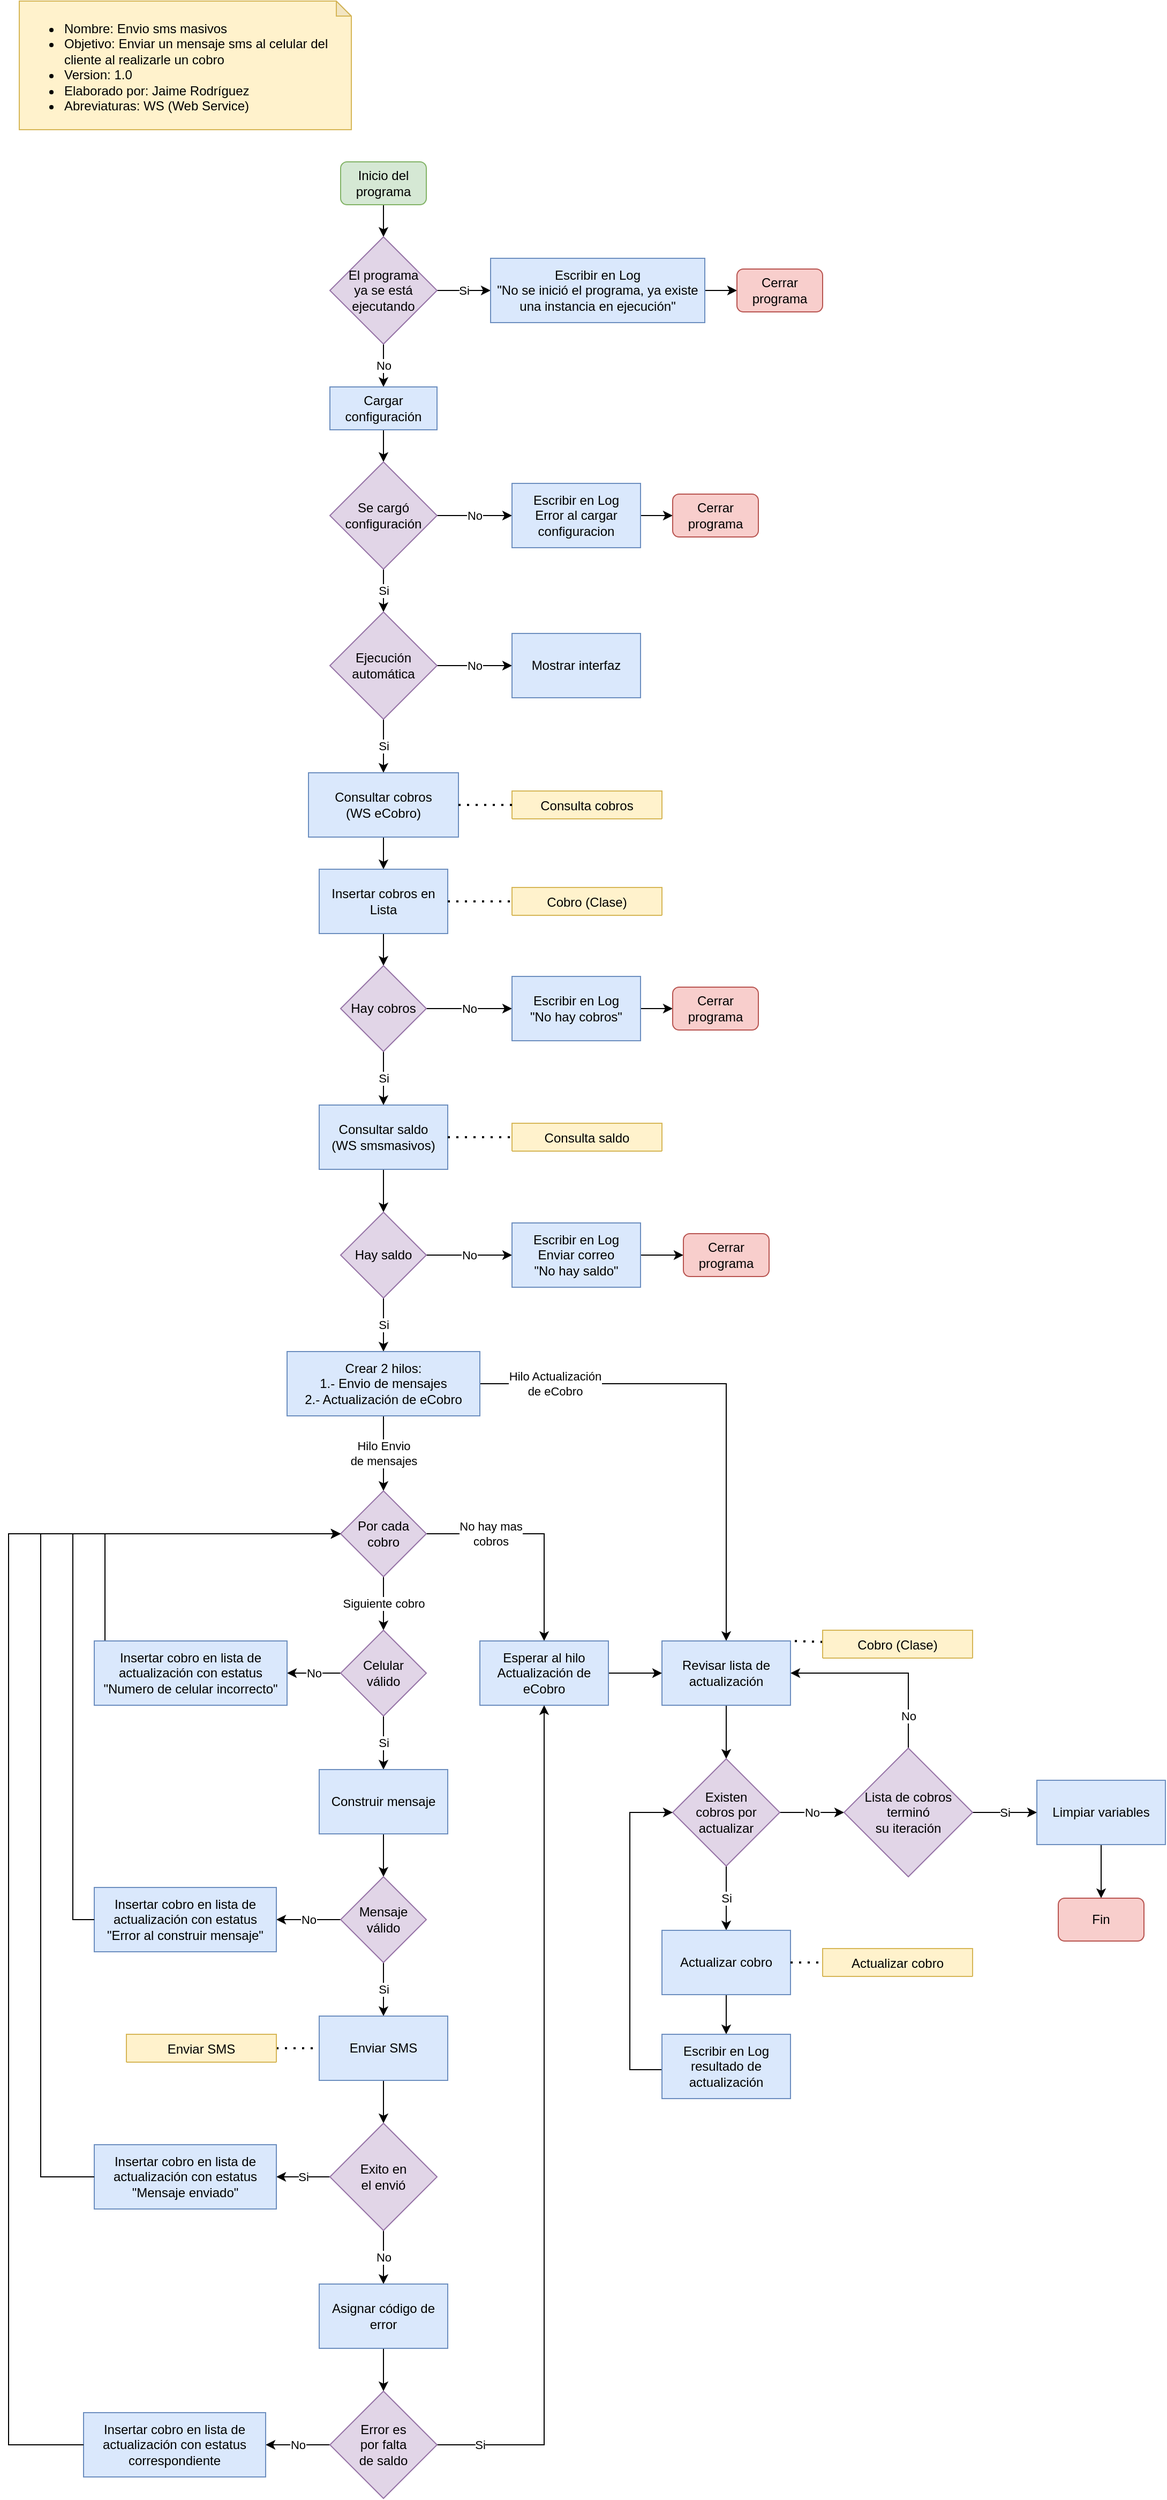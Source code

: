 <mxfile version="13.7.9" type="device"><diagram id="U-iK2ZLR1zfvWsR6Ip-J" name="Página-1"><mxGraphModel dx="1422" dy="822" grid="1" gridSize="10" guides="1" tooltips="1" connect="1" arrows="1" fold="1" page="1" pageScale="1" pageWidth="827" pageHeight="1169" math="0" shadow="0"><root><mxCell id="0"/><mxCell id="1" parent="0"/><mxCell id="hA0nhkMjOnkU1jCbBtqB-1" value="&lt;ul&gt;&lt;li&gt;Nombre: Envio sms masivos&lt;/li&gt;&lt;li&gt;Objetivo: Enviar un mensaje sms al celular del cliente al realizarle un cobro&lt;/li&gt;&lt;li&gt;Version: 1.0&lt;/li&gt;&lt;li&gt;Elaborado por: Jaime Rodríguez&lt;/li&gt;&lt;li&gt;Abreviaturas: WS (Web Service)&lt;/li&gt;&lt;/ul&gt;" style="shape=note;whiteSpace=wrap;html=1;backgroundOutline=1;darkOpacity=0.05;size=14;fillColor=#fff2cc;strokeColor=#d6b656;verticalAlign=top;align=left;" parent="1" vertex="1"><mxGeometry x="20" y="20" width="310" height="120" as="geometry"/></mxCell><mxCell id="hA0nhkMjOnkU1jCbBtqB-4" value="" style="edgeStyle=orthogonalEdgeStyle;rounded=0;orthogonalLoop=1;jettySize=auto;html=1;" parent="1" source="hA0nhkMjOnkU1jCbBtqB-2" target="hA0nhkMjOnkU1jCbBtqB-5" edge="1"><mxGeometry relative="1" as="geometry"><mxPoint x="360.034" y="240.0" as="targetPoint"/></mxGeometry></mxCell><mxCell id="hA0nhkMjOnkU1jCbBtqB-2" value="Inicio del programa" style="rounded=1;whiteSpace=wrap;html=1;align=center;fillColor=#d5e8d4;strokeColor=#82b366;" parent="1" vertex="1"><mxGeometry x="320" y="170" width="80" height="40" as="geometry"/></mxCell><mxCell id="hA0nhkMjOnkU1jCbBtqB-7" value="Si" style="edgeStyle=orthogonalEdgeStyle;rounded=0;orthogonalLoop=1;jettySize=auto;html=1;" parent="1" source="hA0nhkMjOnkU1jCbBtqB-5" target="hA0nhkMjOnkU1jCbBtqB-6" edge="1"><mxGeometry relative="1" as="geometry"/></mxCell><mxCell id="hA0nhkMjOnkU1jCbBtqB-11" value="No" style="edgeStyle=orthogonalEdgeStyle;rounded=0;orthogonalLoop=1;jettySize=auto;html=1;" parent="1" source="hA0nhkMjOnkU1jCbBtqB-5" target="hA0nhkMjOnkU1jCbBtqB-10" edge="1"><mxGeometry relative="1" as="geometry"/></mxCell><mxCell id="hA0nhkMjOnkU1jCbBtqB-5" value="El programa &lt;br&gt;ya se está ejecutando" style="rhombus;whiteSpace=wrap;html=1;align=center;fillColor=#e1d5e7;strokeColor=#9673a6;" parent="1" vertex="1"><mxGeometry x="310" y="240" width="100" height="100" as="geometry"/></mxCell><mxCell id="hA0nhkMjOnkU1jCbBtqB-9" value="" style="edgeStyle=orthogonalEdgeStyle;rounded=0;orthogonalLoop=1;jettySize=auto;html=1;" parent="1" source="hA0nhkMjOnkU1jCbBtqB-6" target="hA0nhkMjOnkU1jCbBtqB-8" edge="1"><mxGeometry relative="1" as="geometry"/></mxCell><mxCell id="hA0nhkMjOnkU1jCbBtqB-6" value="Escribir en Log&lt;br&gt;&quot;No se inició el programa, ya existe una instancia en ejecución&quot;" style="whiteSpace=wrap;html=1;strokeColor=#6c8ebf;fillColor=#dae8fc;" parent="1" vertex="1"><mxGeometry x="460" y="260" width="200" height="60" as="geometry"/></mxCell><mxCell id="hA0nhkMjOnkU1jCbBtqB-8" value="Cerrar programa" style="rounded=1;whiteSpace=wrap;html=1;align=center;fillColor=#f8cecc;strokeColor=#b85450;" parent="1" vertex="1"><mxGeometry x="690" y="270" width="80" height="40" as="geometry"/></mxCell><mxCell id="hA0nhkMjOnkU1jCbBtqB-13" value="" style="edgeStyle=orthogonalEdgeStyle;rounded=0;orthogonalLoop=1;jettySize=auto;html=1;" parent="1" source="hA0nhkMjOnkU1jCbBtqB-10" target="hA0nhkMjOnkU1jCbBtqB-12" edge="1"><mxGeometry relative="1" as="geometry"/></mxCell><mxCell id="hA0nhkMjOnkU1jCbBtqB-10" value="Cargar configuración" style="whiteSpace=wrap;html=1;strokeColor=#6c8ebf;fillColor=#dae8fc;" parent="1" vertex="1"><mxGeometry x="310" y="380" width="100" height="40" as="geometry"/></mxCell><mxCell id="hA0nhkMjOnkU1jCbBtqB-15" value="No" style="edgeStyle=orthogonalEdgeStyle;rounded=0;orthogonalLoop=1;jettySize=auto;html=1;" parent="1" source="hA0nhkMjOnkU1jCbBtqB-12" target="hA0nhkMjOnkU1jCbBtqB-14" edge="1"><mxGeometry relative="1" as="geometry"/></mxCell><mxCell id="hA0nhkMjOnkU1jCbBtqB-21" value="Si" style="edgeStyle=orthogonalEdgeStyle;rounded=0;orthogonalLoop=1;jettySize=auto;html=1;" parent="1" source="hA0nhkMjOnkU1jCbBtqB-12" target="hA0nhkMjOnkU1jCbBtqB-20" edge="1"><mxGeometry relative="1" as="geometry"/></mxCell><mxCell id="hA0nhkMjOnkU1jCbBtqB-12" value="Se cargó&lt;br&gt;configuración" style="rhombus;whiteSpace=wrap;html=1;strokeColor=#9673a6;fillColor=#e1d5e7;" parent="1" vertex="1"><mxGeometry x="310" y="450" width="100" height="100" as="geometry"/></mxCell><mxCell id="hA0nhkMjOnkU1jCbBtqB-17" value="" style="edgeStyle=orthogonalEdgeStyle;rounded=0;orthogonalLoop=1;jettySize=auto;html=1;" parent="1" source="hA0nhkMjOnkU1jCbBtqB-14" target="hA0nhkMjOnkU1jCbBtqB-16" edge="1"><mxGeometry relative="1" as="geometry"/></mxCell><mxCell id="hA0nhkMjOnkU1jCbBtqB-14" value="Escribir en Log&lt;br&gt;Error al cargar configuracion" style="whiteSpace=wrap;html=1;strokeColor=#6c8ebf;fillColor=#dae8fc;" parent="1" vertex="1"><mxGeometry x="480" y="470" width="120" height="60" as="geometry"/></mxCell><mxCell id="hA0nhkMjOnkU1jCbBtqB-16" value="Cerrar programa" style="rounded=1;whiteSpace=wrap;html=1;align=center;fillColor=#f8cecc;strokeColor=#b85450;" parent="1" vertex="1"><mxGeometry x="630" y="480" width="80" height="40" as="geometry"/></mxCell><mxCell id="hA0nhkMjOnkU1jCbBtqB-25" value="No" style="edgeStyle=orthogonalEdgeStyle;rounded=0;orthogonalLoop=1;jettySize=auto;html=1;" parent="1" source="hA0nhkMjOnkU1jCbBtqB-20" target="hA0nhkMjOnkU1jCbBtqB-24" edge="1"><mxGeometry relative="1" as="geometry"/></mxCell><mxCell id="hA0nhkMjOnkU1jCbBtqB-29" value="Si" style="edgeStyle=orthogonalEdgeStyle;rounded=0;orthogonalLoop=1;jettySize=auto;html=1;" parent="1" source="hA0nhkMjOnkU1jCbBtqB-20" target="hA0nhkMjOnkU1jCbBtqB-28" edge="1"><mxGeometry relative="1" as="geometry"/></mxCell><mxCell id="hA0nhkMjOnkU1jCbBtqB-20" value="Ejecución&lt;br&gt;automática" style="rhombus;whiteSpace=wrap;html=1;strokeColor=#9673a6;fillColor=#e1d5e7;" parent="1" vertex="1"><mxGeometry x="310" y="590" width="100" height="100" as="geometry"/></mxCell><mxCell id="hA0nhkMjOnkU1jCbBtqB-24" value="Mostrar interfaz" style="whiteSpace=wrap;html=1;strokeColor=#6c8ebf;fillColor=#dae8fc;" parent="1" vertex="1"><mxGeometry x="480" y="610" width="120" height="60" as="geometry"/></mxCell><mxCell id="hA0nhkMjOnkU1jCbBtqB-36" value="" style="edgeStyle=orthogonalEdgeStyle;rounded=0;orthogonalLoop=1;jettySize=auto;html=1;" parent="1" source="hA0nhkMjOnkU1jCbBtqB-28" target="hA0nhkMjOnkU1jCbBtqB-35" edge="1"><mxGeometry relative="1" as="geometry"/></mxCell><mxCell id="hA0nhkMjOnkU1jCbBtqB-28" value="Consultar cobros&lt;br&gt;(WS eCobro)" style="whiteSpace=wrap;html=1;strokeColor=#6c8ebf;fillColor=#dae8fc;" parent="1" vertex="1"><mxGeometry x="290" y="740" width="140" height="60" as="geometry"/></mxCell><mxCell id="hA0nhkMjOnkU1jCbBtqB-30" value="Consulta cobros" style="swimlane;fontStyle=0;childLayout=stackLayout;horizontal=1;startSize=26;fillColor=#fff2cc;horizontalStack=0;resizeParent=1;resizeParentMax=0;resizeLast=0;collapsible=1;marginBottom=0;align=center;strokeColor=#d6b656;" parent="1" vertex="1" collapsed="1"><mxGeometry x="480" y="757" width="140" height="26" as="geometry"><mxRectangle x="480" y="757" width="495" height="570" as="alternateBounds"/></mxGeometry></mxCell><mxCell id="hA0nhkMjOnkU1jCbBtqB-31" value="http://35.167.149.196/ecobro/controlpagos/getPendingPaymentsToSendSMS&#10;&#10;Respuesta obtenida:&#10;{&#10;  &quot;result&quot;: [&#10;    {&#10;      &quot;Contrato&quot;: &quot;1CF030347&quot;,&#10;      &quot;saldo&quot;: &quot;8100.00&quot;,&#10;      &quot;abonado&quot;: &quot;8800.00&quot;,&#10;      &quot;Recibo&quot;: &quot;1L,40295&quot;,&#10;      &quot;Monto&quot;: &quot;50&quot;,&#10;      &quot;Cliente&quot;: &quot;ARTURO ELIGIO MARTINEZ&quot;,&#10;      &quot;Cobrador&quot;: &quot;IVAN ALEJANDRO HERRERA VEGA&quot;,&#10;      &quot;Fecha_hora_evento&quot;: &quot;2020-05-21 07:50:53&quot;,&#10;      &quot;Estatus_cobro&quot;: &quot;1&quot;,&#10;      &quot;No_cobro&quot;: &quot;58634457&quot;,&#10;      &quot;sms_enviado&quot;: &quot;0&quot;,&#10;      &quot;ClienteDetalles_FechaTabla&quot;: &quot;2020-06-18 08:20:42&quot;,&#10;      &quot;Celular&quot;: &quot;3334971555&quot;&#10;    },&#10;    {&#10;      &quot;Contrato&quot;: &quot;1AJ089633&quot;,&#10;      &quot;saldo&quot;: &quot;11100.00&quot;,&#10;      &quot;abonado&quot;: &quot;8800.00&quot;,&#10;      &quot;Recibo&quot;: &quot;14C4055&quot;,&#10;      &quot;Monto&quot;: &quot;100&quot;,&#10;      &quot;Cliente&quot;: &quot;JORGE RICARDO ALVAREZ HERNANDEZ&quot;,&#10;      &quot;Cobrador&quot;: &quot;DANIEL VELAZCO GARCIA&quot;,&#10;      &quot;Fecha_hora_evento&quot;: &quot;2020-05-21 18:51:54&quot;,&#10;      &quot;Estatus_cobro&quot;: &quot;1&quot;,&#10;      &quot;No_cobro&quot;: &quot;58686818&quot;,&#10;      &quot;sms_enviado&quot;: &quot;0&quot;,&#10;      &quot;ClienteDetalles_FechaTabla&quot;: &quot;2020-06-16 20:07:10&quot;,&#10;      &quot;Celular&quot;: &quot;qweqweqweq&quot;&#10;    }&#10;  ]&#10;}" style="text;strokeColor=none;fillColor=none;align=left;verticalAlign=top;spacingLeft=4;spacingRight=4;overflow=hidden;rotatable=0;points=[[0,0.5],[1,0.5]];portConstraint=eastwest;" parent="hA0nhkMjOnkU1jCbBtqB-30" vertex="1"><mxGeometry y="26" width="140" height="544" as="geometry"/></mxCell><mxCell id="hA0nhkMjOnkU1jCbBtqB-34" value="" style="endArrow=none;dashed=1;html=1;dashPattern=1 3;strokeWidth=2;" parent="1" source="hA0nhkMjOnkU1jCbBtqB-28" target="hA0nhkMjOnkU1jCbBtqB-30" edge="1"><mxGeometry width="50" height="50" relative="1" as="geometry"><mxPoint x="570" y="760" as="sourcePoint"/><mxPoint x="620" y="710" as="targetPoint"/></mxGeometry></mxCell><mxCell id="dBYKJU1VB8y-SzOh14Yx-19" value="" style="edgeStyle=orthogonalEdgeStyle;rounded=0;orthogonalLoop=1;jettySize=auto;html=1;" parent="1" source="hA0nhkMjOnkU1jCbBtqB-35" target="dBYKJU1VB8y-SzOh14Yx-18" edge="1"><mxGeometry relative="1" as="geometry"/></mxCell><mxCell id="hA0nhkMjOnkU1jCbBtqB-35" value="Insertar cobros en Lista" style="whiteSpace=wrap;html=1;strokeColor=#6c8ebf;fillColor=#dae8fc;" parent="1" vertex="1"><mxGeometry x="300" y="830" width="120" height="60" as="geometry"/></mxCell><mxCell id="hA0nhkMjOnkU1jCbBtqB-37" value="Cobro (Clase)" style="swimlane;fontStyle=0;childLayout=stackLayout;horizontal=1;startSize=26;fillColor=#fff2cc;horizontalStack=0;resizeParent=1;resizeParentMax=0;resizeLast=0;collapsible=1;marginBottom=0;align=center;strokeColor=#d6b656;" parent="1" vertex="1" collapsed="1"><mxGeometry x="480" y="847" width="140" height="26" as="geometry"><mxRectangle x="480" y="847" width="270" height="250" as="alternateBounds"/></mxGeometry></mxCell><mxCell id="hA0nhkMjOnkU1jCbBtqB-38" value="public bool EnviarSMS &#10;public string Contrato &#10;public decimal Saldo &#10;public string Recibo &#10;public decimal Monto &#10;public string Cliente &#10;public string Celular &#10;public string Cobrador &#10;public DateTime Fecha_hora_evento &#10;public int Estatus_cobro &#10;public string No_cobro &#10;public string ResultadoEnvio &#10;public string DescripciónResultado &#10;public int indice &#10;public string referencia" style="text;strokeColor=none;fillColor=none;align=left;verticalAlign=top;spacingLeft=4;spacingRight=4;overflow=hidden;rotatable=0;points=[[0,0.5],[1,0.5]];portConstraint=eastwest;" parent="hA0nhkMjOnkU1jCbBtqB-37" vertex="1"><mxGeometry y="26" width="140" height="224" as="geometry"/></mxCell><mxCell id="hA0nhkMjOnkU1jCbBtqB-39" value="" style="endArrow=none;dashed=1;html=1;dashPattern=1 3;strokeWidth=2;" parent="1" source="hA0nhkMjOnkU1jCbBtqB-35" target="hA0nhkMjOnkU1jCbBtqB-37" edge="1"><mxGeometry width="50" height="50" relative="1" as="geometry"><mxPoint x="570" y="750" as="sourcePoint"/><mxPoint x="620" y="700" as="targetPoint"/></mxGeometry></mxCell><mxCell id="dBYKJU1VB8y-SzOh14Yx-7" value="" style="edgeStyle=orthogonalEdgeStyle;rounded=0;orthogonalLoop=1;jettySize=auto;html=1;" parent="1" source="dBYKJU1VB8y-SzOh14Yx-1" target="dBYKJU1VB8y-SzOh14Yx-6" edge="1"><mxGeometry relative="1" as="geometry"/></mxCell><mxCell id="dBYKJU1VB8y-SzOh14Yx-1" value="Consultar saldo&lt;br&gt;(WS smsmasivos)" style="whiteSpace=wrap;html=1;strokeColor=#6c8ebf;fillColor=#dae8fc;" parent="1" vertex="1"><mxGeometry x="300" y="1050" width="120" height="60" as="geometry"/></mxCell><mxCell id="dBYKJU1VB8y-SzOh14Yx-5" value="" style="endArrow=none;dashed=1;html=1;dashPattern=1 3;strokeWidth=2;" parent="1" source="dBYKJU1VB8y-SzOh14Yx-1" target="dBYKJU1VB8y-SzOh14Yx-3" edge="1"><mxGeometry width="50" height="50" relative="1" as="geometry"><mxPoint x="720" y="1090" as="sourcePoint"/><mxPoint x="770" y="1040" as="targetPoint"/></mxGeometry></mxCell><mxCell id="dBYKJU1VB8y-SzOh14Yx-9" value="Si" style="edgeStyle=orthogonalEdgeStyle;rounded=0;orthogonalLoop=1;jettySize=auto;html=1;" parent="1" source="dBYKJU1VB8y-SzOh14Yx-6" target="dBYKJU1VB8y-SzOh14Yx-8" edge="1"><mxGeometry relative="1" as="geometry"/></mxCell><mxCell id="dBYKJU1VB8y-SzOh14Yx-11" value="No" style="edgeStyle=orthogonalEdgeStyle;rounded=0;orthogonalLoop=1;jettySize=auto;html=1;" parent="1" source="dBYKJU1VB8y-SzOh14Yx-6" target="dBYKJU1VB8y-SzOh14Yx-10" edge="1"><mxGeometry relative="1" as="geometry"/></mxCell><mxCell id="dBYKJU1VB8y-SzOh14Yx-6" value="Hay saldo" style="rhombus;whiteSpace=wrap;html=1;strokeColor=#9673a6;fillColor=#e1d5e7;" parent="1" vertex="1"><mxGeometry x="320" y="1150" width="80" height="80" as="geometry"/></mxCell><mxCell id="dBYKJU1VB8y-SzOh14Yx-15" value="Hilo Envio &lt;br&gt;de mensajes" style="edgeStyle=orthogonalEdgeStyle;rounded=0;orthogonalLoop=1;jettySize=auto;html=1;" parent="1" source="dBYKJU1VB8y-SzOh14Yx-8" target="dBYKJU1VB8y-SzOh14Yx-25" edge="1"><mxGeometry relative="1" as="geometry"><mxPoint x="360" y="1440" as="targetPoint"/></mxGeometry></mxCell><mxCell id="dBYKJU1VB8y-SzOh14Yx-17" value="Hilo Actualización &lt;br&gt;de eCobro" style="edgeStyle=orthogonalEdgeStyle;rounded=0;orthogonalLoop=1;jettySize=auto;html=1;" parent="1" source="dBYKJU1VB8y-SzOh14Yx-8" target="dBYKJU1VB8y-SzOh14Yx-16" edge="1"><mxGeometry x="-0.702" relative="1" as="geometry"><mxPoint as="offset"/></mxGeometry></mxCell><mxCell id="dBYKJU1VB8y-SzOh14Yx-8" value="Crear 2 hilos:&lt;br&gt;1.- Envio de mensajes&lt;br&gt;2.- Actualización de eCobro" style="whiteSpace=wrap;html=1;strokeColor=#6c8ebf;fillColor=#dae8fc;" parent="1" vertex="1"><mxGeometry x="270" y="1280" width="180" height="60" as="geometry"/></mxCell><mxCell id="dBYKJU1VB8y-SzOh14Yx-13" value="" style="edgeStyle=orthogonalEdgeStyle;rounded=0;orthogonalLoop=1;jettySize=auto;html=1;" parent="1" source="dBYKJU1VB8y-SzOh14Yx-10" target="dBYKJU1VB8y-SzOh14Yx-12" edge="1"><mxGeometry relative="1" as="geometry"/></mxCell><mxCell id="dBYKJU1VB8y-SzOh14Yx-10" value="Escribir en Log&lt;br&gt;Enviar correo&lt;br&gt;&quot;No hay saldo&quot;" style="whiteSpace=wrap;html=1;strokeColor=#6c8ebf;fillColor=#dae8fc;" parent="1" vertex="1"><mxGeometry x="480" y="1160" width="120" height="60" as="geometry"/></mxCell><mxCell id="dBYKJU1VB8y-SzOh14Yx-12" value="Cerrar programa" style="rounded=1;whiteSpace=wrap;html=1;align=center;fillColor=#f8cecc;strokeColor=#b85450;" parent="1" vertex="1"><mxGeometry x="640" y="1170" width="80" height="40" as="geometry"/></mxCell><mxCell id="dBYKJU1VB8y-SzOh14Yx-75" value="" style="edgeStyle=orthogonalEdgeStyle;rounded=0;orthogonalLoop=1;jettySize=auto;html=1;" parent="1" source="dBYKJU1VB8y-SzOh14Yx-16" target="dBYKJU1VB8y-SzOh14Yx-74" edge="1"><mxGeometry relative="1" as="geometry"/></mxCell><mxCell id="dBYKJU1VB8y-SzOh14Yx-16" value="Revisar lista de actualización" style="whiteSpace=wrap;html=1;strokeColor=#6c8ebf;fillColor=#dae8fc;" parent="1" vertex="1"><mxGeometry x="620" y="1550" width="120" height="60" as="geometry"/></mxCell><mxCell id="dBYKJU1VB8y-SzOh14Yx-3" value="Consulta saldo" style="swimlane;fontStyle=0;childLayout=stackLayout;horizontal=1;startSize=26;fillColor=#fff2cc;horizontalStack=0;resizeParent=1;resizeParentMax=0;resizeLast=0;collapsible=1;marginBottom=0;align=center;strokeColor=#d6b656;" parent="1" vertex="1" collapsed="1"><mxGeometry x="480" y="1067" width="140" height="26" as="geometry"><mxRectangle x="480" y="1067" width="495" height="170" as="alternateBounds"/></mxGeometry></mxCell><mxCell id="dBYKJU1VB8y-SzOh14Yx-4" value="https://api.smsmasivos.com.mx/credits/consult&#10;&#10;Respuesta obtenida:&#10;{&#10;  &quot;success&quot;: true,&#10;  &quot;message&quot;: &quot;Créditos disponibles&quot;,&#10;  &quot;status&quot;: 200,&#10;  &quot;code&quot;: &quot;report_04&quot;,&#10;  &quot;credit&quot;: 8&#10;}" style="text;strokeColor=none;fillColor=none;align=left;verticalAlign=top;spacingLeft=4;spacingRight=4;overflow=hidden;rotatable=0;points=[[0,0.5],[1,0.5]];portConstraint=eastwest;" parent="dBYKJU1VB8y-SzOh14Yx-3" vertex="1"><mxGeometry y="26" width="140" height="144" as="geometry"/></mxCell><mxCell id="dBYKJU1VB8y-SzOh14Yx-20" value="Si" style="edgeStyle=orthogonalEdgeStyle;rounded=0;orthogonalLoop=1;jettySize=auto;html=1;" parent="1" source="dBYKJU1VB8y-SzOh14Yx-18" target="dBYKJU1VB8y-SzOh14Yx-1" edge="1"><mxGeometry relative="1" as="geometry"/></mxCell><mxCell id="dBYKJU1VB8y-SzOh14Yx-22" value="No" style="edgeStyle=orthogonalEdgeStyle;rounded=0;orthogonalLoop=1;jettySize=auto;html=1;" parent="1" source="dBYKJU1VB8y-SzOh14Yx-18" target="dBYKJU1VB8y-SzOh14Yx-21" edge="1"><mxGeometry relative="1" as="geometry"/></mxCell><mxCell id="dBYKJU1VB8y-SzOh14Yx-18" value="Hay cobros" style="rhombus;whiteSpace=wrap;html=1;strokeColor=#9673a6;fillColor=#e1d5e7;" parent="1" vertex="1"><mxGeometry x="320" y="920" width="80" height="80" as="geometry"/></mxCell><mxCell id="dBYKJU1VB8y-SzOh14Yx-24" value="" style="edgeStyle=orthogonalEdgeStyle;rounded=0;orthogonalLoop=1;jettySize=auto;html=1;" parent="1" source="dBYKJU1VB8y-SzOh14Yx-21" target="dBYKJU1VB8y-SzOh14Yx-23" edge="1"><mxGeometry relative="1" as="geometry"/></mxCell><mxCell id="dBYKJU1VB8y-SzOh14Yx-21" value="Escribir en Log&lt;br&gt;&quot;No hay cobros&quot;" style="whiteSpace=wrap;html=1;strokeColor=#6c8ebf;fillColor=#dae8fc;" parent="1" vertex="1"><mxGeometry x="480" y="930" width="120" height="60" as="geometry"/></mxCell><mxCell id="dBYKJU1VB8y-SzOh14Yx-23" value="Cerrar programa" style="rounded=1;whiteSpace=wrap;html=1;align=center;fillColor=#f8cecc;strokeColor=#b85450;" parent="1" vertex="1"><mxGeometry x="630" y="940" width="80" height="40" as="geometry"/></mxCell><mxCell id="dBYKJU1VB8y-SzOh14Yx-27" value="Siguiente cobro" style="edgeStyle=orthogonalEdgeStyle;rounded=0;orthogonalLoop=1;jettySize=auto;html=1;" parent="1" source="dBYKJU1VB8y-SzOh14Yx-25" target="dBYKJU1VB8y-SzOh14Yx-30" edge="1"><mxGeometry relative="1" as="geometry"><mxPoint x="360" y="1580" as="targetPoint"/></mxGeometry></mxCell><mxCell id="dBYKJU1VB8y-SzOh14Yx-29" value="No hay mas&lt;br&gt;cobros" style="edgeStyle=orthogonalEdgeStyle;rounded=0;orthogonalLoop=1;jettySize=auto;html=1;" parent="1" source="dBYKJU1VB8y-SzOh14Yx-25" target="dBYKJU1VB8y-SzOh14Yx-28" edge="1"><mxGeometry x="-0.429" relative="1" as="geometry"><mxPoint as="offset"/></mxGeometry></mxCell><mxCell id="dBYKJU1VB8y-SzOh14Yx-25" value="Por cada cobro" style="rhombus;whiteSpace=wrap;html=1;fillColor=#e1d5e7;strokeColor=#9673a6;" parent="1" vertex="1"><mxGeometry x="320" y="1410" width="80" height="80" as="geometry"/></mxCell><mxCell id="dBYKJU1VB8y-SzOh14Yx-71" value="" style="edgeStyle=orthogonalEdgeStyle;rounded=0;orthogonalLoop=1;jettySize=auto;html=1;" parent="1" source="dBYKJU1VB8y-SzOh14Yx-28" target="dBYKJU1VB8y-SzOh14Yx-16" edge="1"><mxGeometry relative="1" as="geometry"/></mxCell><mxCell id="dBYKJU1VB8y-SzOh14Yx-28" value="Esperar al hilo Actualización de eCobro" style="whiteSpace=wrap;html=1;strokeColor=#6c8ebf;fillColor=#dae8fc;" parent="1" vertex="1"><mxGeometry x="450" y="1550" width="120" height="60" as="geometry"/></mxCell><mxCell id="dBYKJU1VB8y-SzOh14Yx-32" value="Si" style="edgeStyle=orthogonalEdgeStyle;rounded=0;orthogonalLoop=1;jettySize=auto;html=1;" parent="1" source="dBYKJU1VB8y-SzOh14Yx-30" target="dBYKJU1VB8y-SzOh14Yx-31" edge="1"><mxGeometry relative="1" as="geometry"/></mxCell><mxCell id="dBYKJU1VB8y-SzOh14Yx-34" value="No" style="edgeStyle=orthogonalEdgeStyle;rounded=0;orthogonalLoop=1;jettySize=auto;html=1;" parent="1" source="dBYKJU1VB8y-SzOh14Yx-30" target="dBYKJU1VB8y-SzOh14Yx-33" edge="1"><mxGeometry relative="1" as="geometry"/></mxCell><mxCell id="dBYKJU1VB8y-SzOh14Yx-30" value="Celular &lt;br&gt;válido" style="rhombus;whiteSpace=wrap;html=1;fillColor=#e1d5e7;strokeColor=#9673a6;" parent="1" vertex="1"><mxGeometry x="320" y="1540" width="80" height="80" as="geometry"/></mxCell><mxCell id="dBYKJU1VB8y-SzOh14Yx-46" value="" style="edgeStyle=orthogonalEdgeStyle;rounded=0;orthogonalLoop=1;jettySize=auto;html=1;" parent="1" source="dBYKJU1VB8y-SzOh14Yx-31" target="dBYKJU1VB8y-SzOh14Yx-45" edge="1"><mxGeometry relative="1" as="geometry"/></mxCell><mxCell id="dBYKJU1VB8y-SzOh14Yx-31" value="Construir mensaje" style="whiteSpace=wrap;html=1;strokeColor=#6c8ebf;fillColor=#dae8fc;" parent="1" vertex="1"><mxGeometry x="300" y="1670" width="120" height="60" as="geometry"/></mxCell><mxCell id="dBYKJU1VB8y-SzOh14Yx-44" value="" style="edgeStyle=orthogonalEdgeStyle;rounded=0;orthogonalLoop=1;jettySize=auto;html=1;" parent="1" source="dBYKJU1VB8y-SzOh14Yx-33" target="dBYKJU1VB8y-SzOh14Yx-25" edge="1"><mxGeometry relative="1" as="geometry"><Array as="points"><mxPoint x="100" y="1450"/></Array></mxGeometry></mxCell><mxCell id="dBYKJU1VB8y-SzOh14Yx-33" value="Insertar cobro en lista de actualización con estatus &quot;Numero de celular incorrecto&quot;" style="whiteSpace=wrap;html=1;strokeColor=#6c8ebf;fillColor=#dae8fc;" parent="1" vertex="1"><mxGeometry x="90" y="1550" width="180" height="60" as="geometry"/></mxCell><mxCell id="dBYKJU1VB8y-SzOh14Yx-48" value="No" style="edgeStyle=orthogonalEdgeStyle;rounded=0;orthogonalLoop=1;jettySize=auto;html=1;" parent="1" source="dBYKJU1VB8y-SzOh14Yx-45" target="dBYKJU1VB8y-SzOh14Yx-47" edge="1"><mxGeometry relative="1" as="geometry"/></mxCell><mxCell id="dBYKJU1VB8y-SzOh14Yx-51" value="Si" style="edgeStyle=orthogonalEdgeStyle;rounded=0;orthogonalLoop=1;jettySize=auto;html=1;" parent="1" source="dBYKJU1VB8y-SzOh14Yx-45" target="dBYKJU1VB8y-SzOh14Yx-50" edge="1"><mxGeometry relative="1" as="geometry"/></mxCell><mxCell id="dBYKJU1VB8y-SzOh14Yx-45" value="Mensaje&lt;br&gt;válido" style="rhombus;whiteSpace=wrap;html=1;strokeColor=#9673a6;fillColor=#e1d5e7;" parent="1" vertex="1"><mxGeometry x="320" y="1770" width="80" height="80" as="geometry"/></mxCell><mxCell id="dBYKJU1VB8y-SzOh14Yx-47" value="&lt;span&gt;Insertar cobro en lista de actualización con estatus &quot;Error al construir mensaje&quot;&lt;/span&gt;" style="whiteSpace=wrap;html=1;strokeColor=#6c8ebf;fillColor=#dae8fc;" parent="1" vertex="1"><mxGeometry x="90" y="1780" width="170" height="60" as="geometry"/></mxCell><mxCell id="dBYKJU1VB8y-SzOh14Yx-49" value="" style="edgeStyle=orthogonalEdgeStyle;rounded=0;orthogonalLoop=1;jettySize=auto;html=1;" parent="1" source="dBYKJU1VB8y-SzOh14Yx-47" target="dBYKJU1VB8y-SzOh14Yx-25" edge="1"><mxGeometry relative="1" as="geometry"><mxPoint x="170" y="1730" as="sourcePoint"/><mxPoint x="300" y="1630" as="targetPoint"/><Array as="points"><mxPoint x="70" y="1810"/><mxPoint x="70" y="1450"/></Array></mxGeometry></mxCell><mxCell id="dBYKJU1VB8y-SzOh14Yx-59" value="" style="edgeStyle=orthogonalEdgeStyle;rounded=0;orthogonalLoop=1;jettySize=auto;html=1;" parent="1" source="dBYKJU1VB8y-SzOh14Yx-50" target="dBYKJU1VB8y-SzOh14Yx-58" edge="1"><mxGeometry relative="1" as="geometry"/></mxCell><mxCell id="dBYKJU1VB8y-SzOh14Yx-50" value="Enviar SMS" style="whiteSpace=wrap;html=1;strokeColor=#6c8ebf;fillColor=#dae8fc;" parent="1" vertex="1"><mxGeometry x="300" y="1900" width="120" height="60" as="geometry"/></mxCell><mxCell id="dBYKJU1VB8y-SzOh14Yx-54" value="" style="endArrow=none;dashed=1;html=1;dashPattern=1 3;strokeWidth=2;" parent="1" source="dBYKJU1VB8y-SzOh14Yx-52" target="dBYKJU1VB8y-SzOh14Yx-50" edge="1"><mxGeometry width="50" height="50" relative="1" as="geometry"><mxPoint x="470" y="2130" as="sourcePoint"/><mxPoint x="520" y="2080" as="targetPoint"/></mxGeometry></mxCell><mxCell id="dBYKJU1VB8y-SzOh14Yx-52" value="Enviar SMS" style="swimlane;fontStyle=0;childLayout=stackLayout;horizontal=1;startSize=26;fillColor=#fff2cc;horizontalStack=0;resizeParent=1;resizeParentMax=0;resizeLast=0;collapsible=1;marginBottom=0;align=center;strokeColor=#d6b656;" parent="1" vertex="1" collapsed="1"><mxGeometry x="120" y="1917" width="140" height="26" as="geometry"><mxRectangle x="120" y="1917" width="495" height="530" as="alternateBounds"/></mxGeometry></mxCell><mxCell id="dBYKJU1VB8y-SzOh14Yx-53" value="https://api.smsmasivos.com.mx/sms/send&#10;&#10;Solicitud a enviar:&#10;{&#10;   &quot;message&quot;:&quot;Mensaje de prueba&quot;,&#10;   &quot;numbers&quot;:&quot;3334971555&quot;,&#10;   &quot;country_code&quot;:&quot;52&quot;,&#10;   &quot;sandbox&quot;:&quot;1&quot;,&#10;   &quot;name&quot;:&quot;sms-por-cobro&quot;&#10;}&#10;&#10;Respuesta exitosa:&#10;{&#10;    &quot;success&quot;: true,&#10;    &quot;message&quot;: &quot;Mensajes enviados&quot;,&#10;    &quot;status&quot;: 200,&#10;    &quot;code&quot;: &quot;sms_11&quot;,&#10;    &quot;references&quot;: &#10;    [&#10;        {&#10;            &quot;reference&quot;: &quot;20102050eeb3487faUR23v0xvKIOVNsQpo4Mhl6B&quot;,&#10;            &quot;number&quot;: 523334971555&#10;        }&#10;    ]&#10;}&#10;&#10;Respuesta fallida:&#10;{&#10;    &quot;success&quot;: false,&#10;    &quot;message&quot;: &quot;Número con formato incorrecto&quot;,&#10;    &quot;code&quot;: &quot;sms_04&quot;,&#10;    &quot;number&quot;: &quot;asdasd&quot;,&#10;    &quot;status&quot;: 200&#10;}" style="text;strokeColor=none;fillColor=none;align=left;verticalAlign=top;spacingLeft=4;spacingRight=4;overflow=hidden;rotatable=0;points=[[0,0.5],[1,0.5]];portConstraint=eastwest;" parent="dBYKJU1VB8y-SzOh14Yx-52" vertex="1"><mxGeometry y="26" width="140" height="504" as="geometry"/></mxCell><mxCell id="dBYKJU1VB8y-SzOh14Yx-55" value="" style="endArrow=none;dashed=1;html=1;dashPattern=1 3;strokeWidth=2;entryX=1;entryY=0;entryDx=0;entryDy=0;" parent="1" source="dBYKJU1VB8y-SzOh14Yx-56" target="dBYKJU1VB8y-SzOh14Yx-16" edge="1"><mxGeometry width="50" height="50" relative="1" as="geometry"><mxPoint x="600" y="1580" as="sourcePoint"/><mxPoint x="470" y="1510" as="targetPoint"/></mxGeometry></mxCell><mxCell id="dBYKJU1VB8y-SzOh14Yx-61" value="Si" style="edgeStyle=orthogonalEdgeStyle;rounded=0;orthogonalLoop=1;jettySize=auto;html=1;" parent="1" source="dBYKJU1VB8y-SzOh14Yx-58" target="dBYKJU1VB8y-SzOh14Yx-60" edge="1"><mxGeometry relative="1" as="geometry"/></mxCell><mxCell id="dBYKJU1VB8y-SzOh14Yx-65" value="No" style="edgeStyle=orthogonalEdgeStyle;rounded=0;orthogonalLoop=1;jettySize=auto;html=1;" parent="1" source="dBYKJU1VB8y-SzOh14Yx-58" target="dBYKJU1VB8y-SzOh14Yx-64" edge="1"><mxGeometry relative="1" as="geometry"/></mxCell><mxCell id="dBYKJU1VB8y-SzOh14Yx-58" value="Exito en &lt;br&gt;el envió" style="rhombus;whiteSpace=wrap;html=1;strokeColor=#9673a6;fillColor=#e1d5e7;" parent="1" vertex="1"><mxGeometry x="310" y="2000" width="100" height="100" as="geometry"/></mxCell><mxCell id="dBYKJU1VB8y-SzOh14Yx-60" value="&lt;span&gt;Insertar cobro en lista de actualización con estatus &quot;Mensaje enviado&quot;&lt;/span&gt;" style="whiteSpace=wrap;html=1;strokeColor=#6c8ebf;fillColor=#dae8fc;" parent="1" vertex="1"><mxGeometry x="90" y="2020" width="170" height="60" as="geometry"/></mxCell><mxCell id="dBYKJU1VB8y-SzOh14Yx-63" value="" style="edgeStyle=orthogonalEdgeStyle;rounded=0;orthogonalLoop=1;jettySize=auto;html=1;" parent="1" source="dBYKJU1VB8y-SzOh14Yx-60" target="dBYKJU1VB8y-SzOh14Yx-25" edge="1"><mxGeometry relative="1" as="geometry"><mxPoint x="70" y="1970" as="sourcePoint"/><mxPoint x="70" y="2010" as="targetPoint"/><Array as="points"><mxPoint x="40" y="2050"/><mxPoint x="40" y="1450"/></Array></mxGeometry></mxCell><mxCell id="dBYKJU1VB8y-SzOh14Yx-67" value="No" style="edgeStyle=orthogonalEdgeStyle;rounded=0;orthogonalLoop=1;jettySize=auto;html=1;" parent="1" source="dBYKJU1VB8y-SzOh14Yx-94" target="dBYKJU1VB8y-SzOh14Yx-66" edge="1"><mxGeometry relative="1" as="geometry"><mxPoint x="175" y="2270" as="sourcePoint"/><mxPoint as="offset"/></mxGeometry></mxCell><mxCell id="dBYKJU1VB8y-SzOh14Yx-95" value="" style="edgeStyle=orthogonalEdgeStyle;rounded=0;orthogonalLoop=1;jettySize=auto;html=1;" parent="1" source="dBYKJU1VB8y-SzOh14Yx-64" target="dBYKJU1VB8y-SzOh14Yx-94" edge="1"><mxGeometry relative="1" as="geometry"/></mxCell><mxCell id="dBYKJU1VB8y-SzOh14Yx-64" value="Asignar código de error" style="whiteSpace=wrap;html=1;strokeColor=#6c8ebf;fillColor=#dae8fc;" parent="1" vertex="1"><mxGeometry x="300" y="2150" width="120" height="60" as="geometry"/></mxCell><mxCell id="dBYKJU1VB8y-SzOh14Yx-66" value="&lt;span&gt;Insertar cobro en lista de actualización con estatus correspondiente&lt;/span&gt;" style="whiteSpace=wrap;html=1;strokeColor=#6c8ebf;fillColor=#dae8fc;" parent="1" vertex="1"><mxGeometry x="80" y="2270" width="170" height="60" as="geometry"/></mxCell><mxCell id="dBYKJU1VB8y-SzOh14Yx-68" value="" style="edgeStyle=orthogonalEdgeStyle;rounded=0;orthogonalLoop=1;jettySize=auto;html=1;" parent="1" source="dBYKJU1VB8y-SzOh14Yx-66" target="dBYKJU1VB8y-SzOh14Yx-25" edge="1"><mxGeometry relative="1" as="geometry"><mxPoint x="60" y="2240" as="sourcePoint"/><mxPoint x="10" y="2160" as="targetPoint"/><Array as="points"><mxPoint x="10" y="2300"/><mxPoint x="10" y="1450"/></Array></mxGeometry></mxCell><mxCell id="dBYKJU1VB8y-SzOh14Yx-77" value="Si" style="edgeStyle=orthogonalEdgeStyle;rounded=0;orthogonalLoop=1;jettySize=auto;html=1;" parent="1" source="dBYKJU1VB8y-SzOh14Yx-74" target="dBYKJU1VB8y-SzOh14Yx-76" edge="1"><mxGeometry relative="1" as="geometry"/></mxCell><mxCell id="dBYKJU1VB8y-SzOh14Yx-79" value="No" style="edgeStyle=orthogonalEdgeStyle;rounded=0;orthogonalLoop=1;jettySize=auto;html=1;" parent="1" source="dBYKJU1VB8y-SzOh14Yx-74" target="5Xs7CznDkfarjrK2t1zs-4" edge="1"><mxGeometry relative="1" as="geometry"><mxPoint x="787" y="1710" as="targetPoint"/></mxGeometry></mxCell><mxCell id="dBYKJU1VB8y-SzOh14Yx-74" value="Existen&lt;br&gt;cobros por&lt;br&gt;actualizar" style="rhombus;whiteSpace=wrap;html=1;strokeColor=#9673a6;fillColor=#e1d5e7;" parent="1" vertex="1"><mxGeometry x="630" y="1660" width="100" height="100" as="geometry"/></mxCell><mxCell id="dBYKJU1VB8y-SzOh14Yx-92" value="" style="edgeStyle=orthogonalEdgeStyle;rounded=0;orthogonalLoop=1;jettySize=auto;html=1;" parent="1" source="dBYKJU1VB8y-SzOh14Yx-76" target="dBYKJU1VB8y-SzOh14Yx-91" edge="1"><mxGeometry relative="1" as="geometry"/></mxCell><mxCell id="dBYKJU1VB8y-SzOh14Yx-76" value="Actualizar cobro" style="whiteSpace=wrap;html=1;strokeColor=#6c8ebf;fillColor=#dae8fc;" parent="1" vertex="1"><mxGeometry x="620" y="1820" width="120" height="60" as="geometry"/></mxCell><mxCell id="dBYKJU1VB8y-SzOh14Yx-84" value="" style="endArrow=none;dashed=1;html=1;dashPattern=1 3;strokeWidth=2;" parent="1" source="dBYKJU1VB8y-SzOh14Yx-76" target="dBYKJU1VB8y-SzOh14Yx-82" edge="1"><mxGeometry width="50" height="50" relative="1" as="geometry"><mxPoint x="540" y="1850" as="sourcePoint"/><mxPoint x="590" y="1800" as="targetPoint"/></mxGeometry></mxCell><mxCell id="dBYKJU1VB8y-SzOh14Yx-93" value="" style="edgeStyle=orthogonalEdgeStyle;rounded=0;orthogonalLoop=1;jettySize=auto;html=1;" parent="1" source="dBYKJU1VB8y-SzOh14Yx-91" target="dBYKJU1VB8y-SzOh14Yx-74" edge="1"><mxGeometry relative="1" as="geometry"><Array as="points"><mxPoint x="590" y="1950"/><mxPoint x="590" y="1710"/></Array></mxGeometry></mxCell><mxCell id="dBYKJU1VB8y-SzOh14Yx-91" value="Escribir en Log resultado de actualización" style="whiteSpace=wrap;html=1;strokeColor=#6c8ebf;fillColor=#dae8fc;" parent="1" vertex="1"><mxGeometry x="620" y="1917" width="120" height="60" as="geometry"/></mxCell><mxCell id="dBYKJU1VB8y-SzOh14Yx-97" value="Si" style="edgeStyle=orthogonalEdgeStyle;rounded=0;orthogonalLoop=1;jettySize=auto;html=1;" parent="1" source="dBYKJU1VB8y-SzOh14Yx-94" target="dBYKJU1VB8y-SzOh14Yx-28" edge="1"><mxGeometry x="-0.899" relative="1" as="geometry"><mxPoint x="470" y="2300" as="targetPoint"/><mxPoint as="offset"/></mxGeometry></mxCell><mxCell id="dBYKJU1VB8y-SzOh14Yx-94" value="Error es &lt;br&gt;por falta &lt;br&gt;de saldo" style="rhombus;whiteSpace=wrap;html=1;strokeColor=#9673a6;fillColor=#e1d5e7;" parent="1" vertex="1"><mxGeometry x="310" y="2250" width="100" height="100" as="geometry"/></mxCell><mxCell id="5Xs7CznDkfarjrK2t1zs-1" value="" style="edgeStyle=orthogonalEdgeStyle;rounded=0;orthogonalLoop=1;jettySize=auto;html=1;" edge="1" parent="1" source="5Xs7CznDkfarjrK2t1zs-2" target="5Xs7CznDkfarjrK2t1zs-3"><mxGeometry relative="1" as="geometry"/></mxCell><mxCell id="5Xs7CznDkfarjrK2t1zs-2" value="Limpiar variables" style="whiteSpace=wrap;html=1;strokeColor=#6c8ebf;fillColor=#dae8fc;" vertex="1" parent="1"><mxGeometry x="970" y="1680" width="120" height="60" as="geometry"/></mxCell><mxCell id="5Xs7CznDkfarjrK2t1zs-3" value="Fin" style="rounded=1;whiteSpace=wrap;html=1;align=center;fillColor=#f8cecc;strokeColor=#b85450;" vertex="1" parent="1"><mxGeometry x="990" y="1790" width="80" height="40" as="geometry"/></mxCell><mxCell id="5Xs7CznDkfarjrK2t1zs-5" value="Si" style="edgeStyle=orthogonalEdgeStyle;rounded=0;orthogonalLoop=1;jettySize=auto;html=1;" edge="1" parent="1" source="5Xs7CznDkfarjrK2t1zs-4" target="5Xs7CznDkfarjrK2t1zs-2"><mxGeometry relative="1" as="geometry"/></mxCell><mxCell id="5Xs7CznDkfarjrK2t1zs-6" value="No" style="edgeStyle=orthogonalEdgeStyle;rounded=0;orthogonalLoop=1;jettySize=auto;html=1;" edge="1" parent="1" source="5Xs7CznDkfarjrK2t1zs-4" target="dBYKJU1VB8y-SzOh14Yx-16"><mxGeometry x="-0.667" relative="1" as="geometry"><Array as="points"><mxPoint x="850" y="1580"/></Array><mxPoint as="offset"/></mxGeometry></mxCell><mxCell id="5Xs7CznDkfarjrK2t1zs-4" value="Lista de cobros terminó &lt;br&gt;su iteración" style="rhombus;whiteSpace=wrap;html=1;strokeColor=#9673a6;fillColor=#e1d5e7;" vertex="1" parent="1"><mxGeometry x="790" y="1650" width="120" height="120" as="geometry"/></mxCell><mxCell id="dBYKJU1VB8y-SzOh14Yx-56" value="Cobro (Clase)" style="swimlane;fontStyle=0;childLayout=stackLayout;horizontal=1;startSize=26;fillColor=#fff2cc;horizontalStack=0;resizeParent=1;resizeParentMax=0;resizeLast=0;collapsible=1;marginBottom=0;align=center;strokeColor=#d6b656;" parent="1" vertex="1" collapsed="1"><mxGeometry x="770" y="1540" width="140" height="26" as="geometry"><mxRectangle x="790" y="1567" width="270" height="250" as="alternateBounds"/></mxGeometry></mxCell><mxCell id="dBYKJU1VB8y-SzOh14Yx-57" value="public bool EnviarSMS &#10;public string Contrato &#10;public decimal Saldo &#10;public string Recibo &#10;public decimal Monto &#10;public string Cliente &#10;public string Celular &#10;public string Cobrador &#10;public DateTime Fecha_hora_evento &#10;public int Estatus_cobro &#10;public string No_cobro &#10;public string ResultadoEnvio &#10;public string DescripciónResultado &#10;public int indice &#10;public string referencia" style="text;strokeColor=none;fillColor=none;align=left;verticalAlign=top;spacingLeft=4;spacingRight=4;overflow=hidden;rotatable=0;points=[[0,0.5],[1,0.5]];portConstraint=eastwest;" parent="dBYKJU1VB8y-SzOh14Yx-56" vertex="1"><mxGeometry y="26" width="140" height="224" as="geometry"/></mxCell><mxCell id="dBYKJU1VB8y-SzOh14Yx-82" value="Actualizar cobro" style="swimlane;fontStyle=0;childLayout=stackLayout;horizontal=1;startSize=26;fillColor=#fff2cc;horizontalStack=0;resizeParent=1;resizeParentMax=0;resizeLast=0;collapsible=1;marginBottom=0;align=center;strokeColor=#d6b656;" parent="1" vertex="1" collapsed="1"><mxGeometry x="770" y="1837" width="140" height="26" as="geometry"><mxRectangle x="790" y="1837" width="495" height="290" as="alternateBounds"/></mxGeometry></mxCell><mxCell id="dBYKJU1VB8y-SzOh14Yx-83" value="http://35.167.149.196/ecobro/controlpagos/setPendingPaymentsToSendSMSAsSent&#10;&#10;Solicitud a enviar:&#10;{&#10;    &quot;no_cobro&quot;: id_cobro,&#10;    &quot;sms_enviado&quot;: id_status&#10;}&#10;&#10;Respuesta correcta:&#10;{&#10;  &quot;result&quot;: &quot;Cobro actualizado&quot;&#10;}&#10;&#10;Respuesta fallida:&#10;{&#10;&#10;        &quot;error&quot;: &quot;Error al actualizar cobro&quot;&#10;&#10;      }" style="text;strokeColor=none;fillColor=none;align=left;verticalAlign=top;spacingLeft=4;spacingRight=4;overflow=hidden;rotatable=0;points=[[0,0.5],[1,0.5]];portConstraint=eastwest;" parent="dBYKJU1VB8y-SzOh14Yx-82" vertex="1"><mxGeometry y="26" width="140" height="264" as="geometry"/></mxCell></root></mxGraphModel></diagram></mxfile>